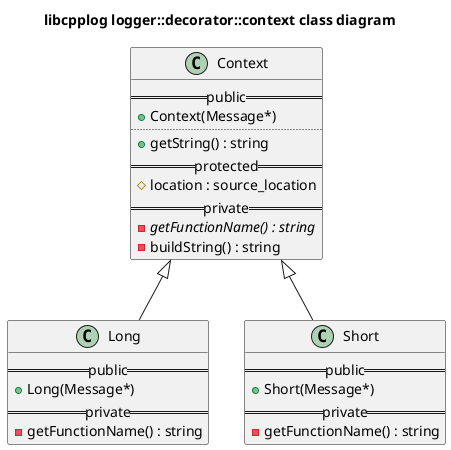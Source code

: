 @startuml logger-decorator-context-class-diagram

title libcpplog logger::decorator::context class diagram

class Context {
    == public ==
    + Context(Message*)
    ..
    + getString() : string
    == protected ==
    # location : source_location
    == private ==
    - {abstract} getFunctionName() : string
    - buildString() : string
}

class Long {
    == public ==
    + Long(Message*)
    == private ==
    - getFunctionName() : string
}

class Short {
    == public ==
    + Short(Message*)
    == private ==
    - getFunctionName() : string
}

Context <|-- Long
Context <|-- Short

@enduml